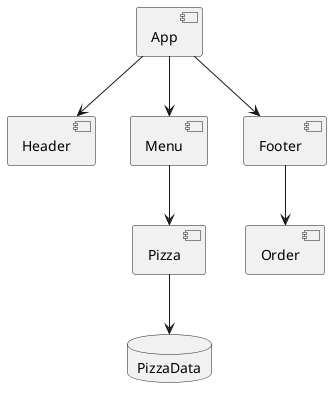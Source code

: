 @startuml
component App 
    component Header
    component Menu
    component Footer



component Pizza


component "Footer"
component Order

database PizzaData

App --> Header
App --> Menu
App --> Footer
Menu --> Pizza
Pizza --> PizzaData
"Footer" --> Order
@enduml